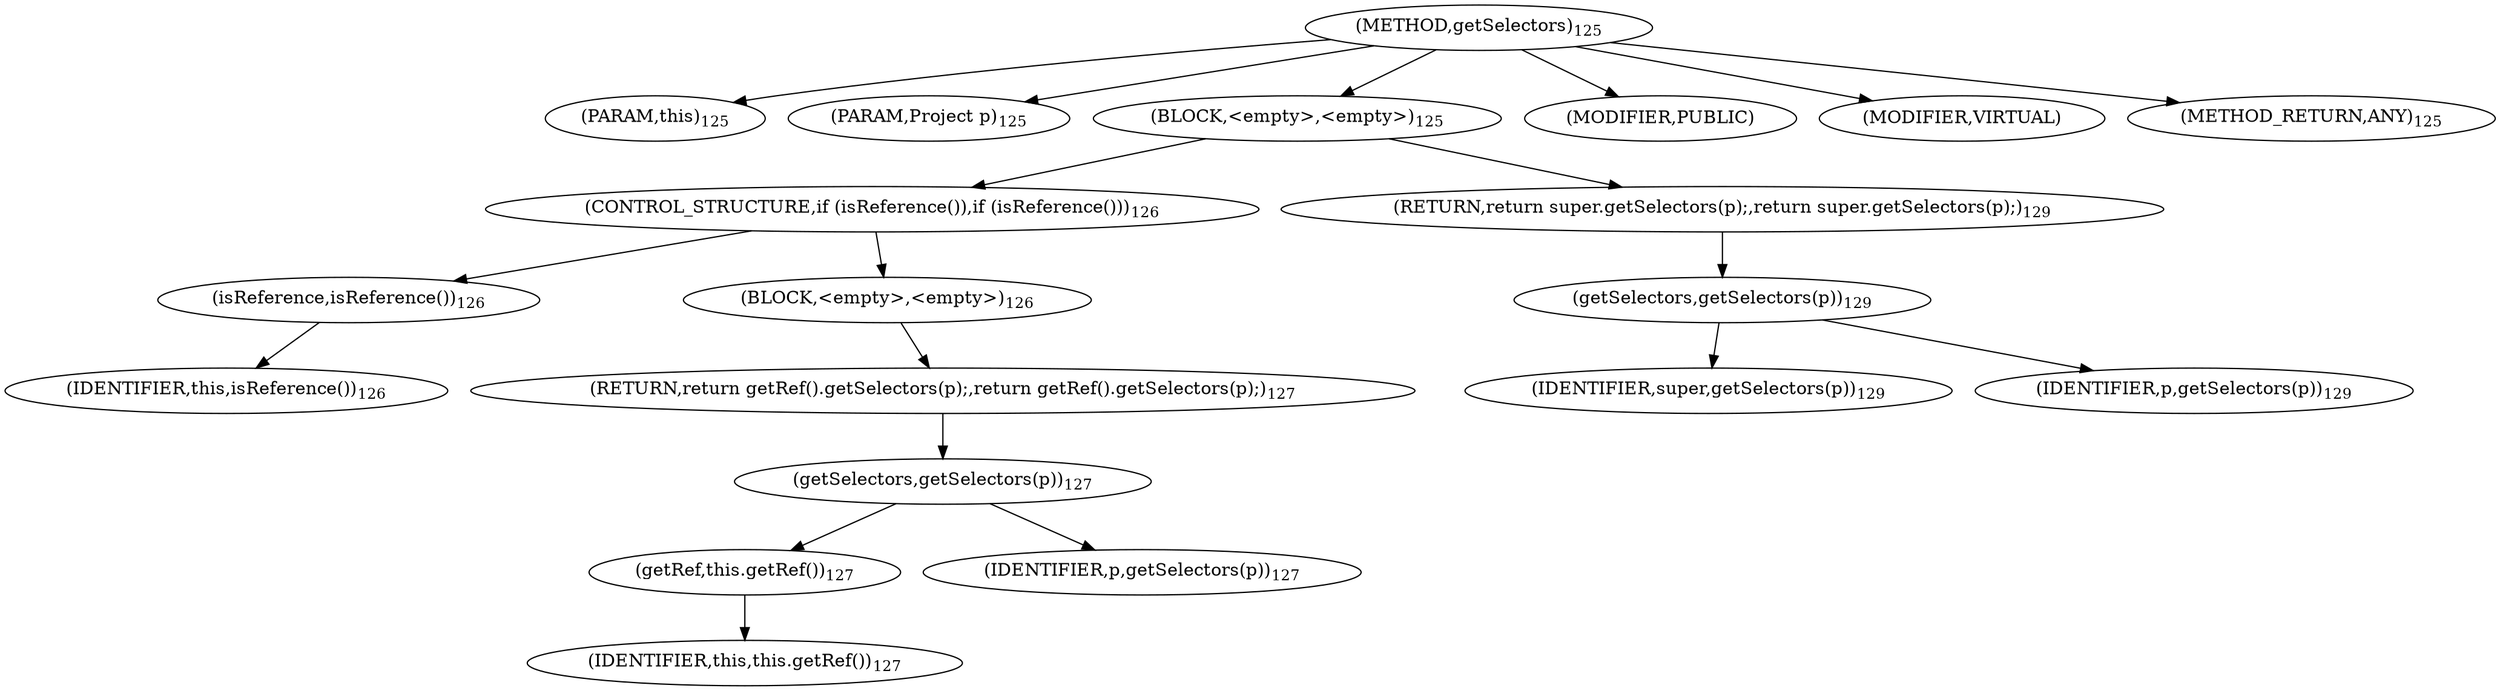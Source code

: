digraph "getSelectors" {  
"112" [label = <(METHOD,getSelectors)<SUB>125</SUB>> ]
"17" [label = <(PARAM,this)<SUB>125</SUB>> ]
"113" [label = <(PARAM,Project p)<SUB>125</SUB>> ]
"114" [label = <(BLOCK,&lt;empty&gt;,&lt;empty&gt;)<SUB>125</SUB>> ]
"115" [label = <(CONTROL_STRUCTURE,if (isReference()),if (isReference()))<SUB>126</SUB>> ]
"116" [label = <(isReference,isReference())<SUB>126</SUB>> ]
"16" [label = <(IDENTIFIER,this,isReference())<SUB>126</SUB>> ]
"117" [label = <(BLOCK,&lt;empty&gt;,&lt;empty&gt;)<SUB>126</SUB>> ]
"118" [label = <(RETURN,return getRef().getSelectors(p);,return getRef().getSelectors(p);)<SUB>127</SUB>> ]
"119" [label = <(getSelectors,getSelectors(p))<SUB>127</SUB>> ]
"120" [label = <(getRef,this.getRef())<SUB>127</SUB>> ]
"18" [label = <(IDENTIFIER,this,this.getRef())<SUB>127</SUB>> ]
"121" [label = <(IDENTIFIER,p,getSelectors(p))<SUB>127</SUB>> ]
"122" [label = <(RETURN,return super.getSelectors(p);,return super.getSelectors(p);)<SUB>129</SUB>> ]
"123" [label = <(getSelectors,getSelectors(p))<SUB>129</SUB>> ]
"124" [label = <(IDENTIFIER,super,getSelectors(p))<SUB>129</SUB>> ]
"125" [label = <(IDENTIFIER,p,getSelectors(p))<SUB>129</SUB>> ]
"126" [label = <(MODIFIER,PUBLIC)> ]
"127" [label = <(MODIFIER,VIRTUAL)> ]
"128" [label = <(METHOD_RETURN,ANY)<SUB>125</SUB>> ]
  "112" -> "17" 
  "112" -> "113" 
  "112" -> "114" 
  "112" -> "126" 
  "112" -> "127" 
  "112" -> "128" 
  "114" -> "115" 
  "114" -> "122" 
  "115" -> "116" 
  "115" -> "117" 
  "116" -> "16" 
  "117" -> "118" 
  "118" -> "119" 
  "119" -> "120" 
  "119" -> "121" 
  "120" -> "18" 
  "122" -> "123" 
  "123" -> "124" 
  "123" -> "125" 
}
